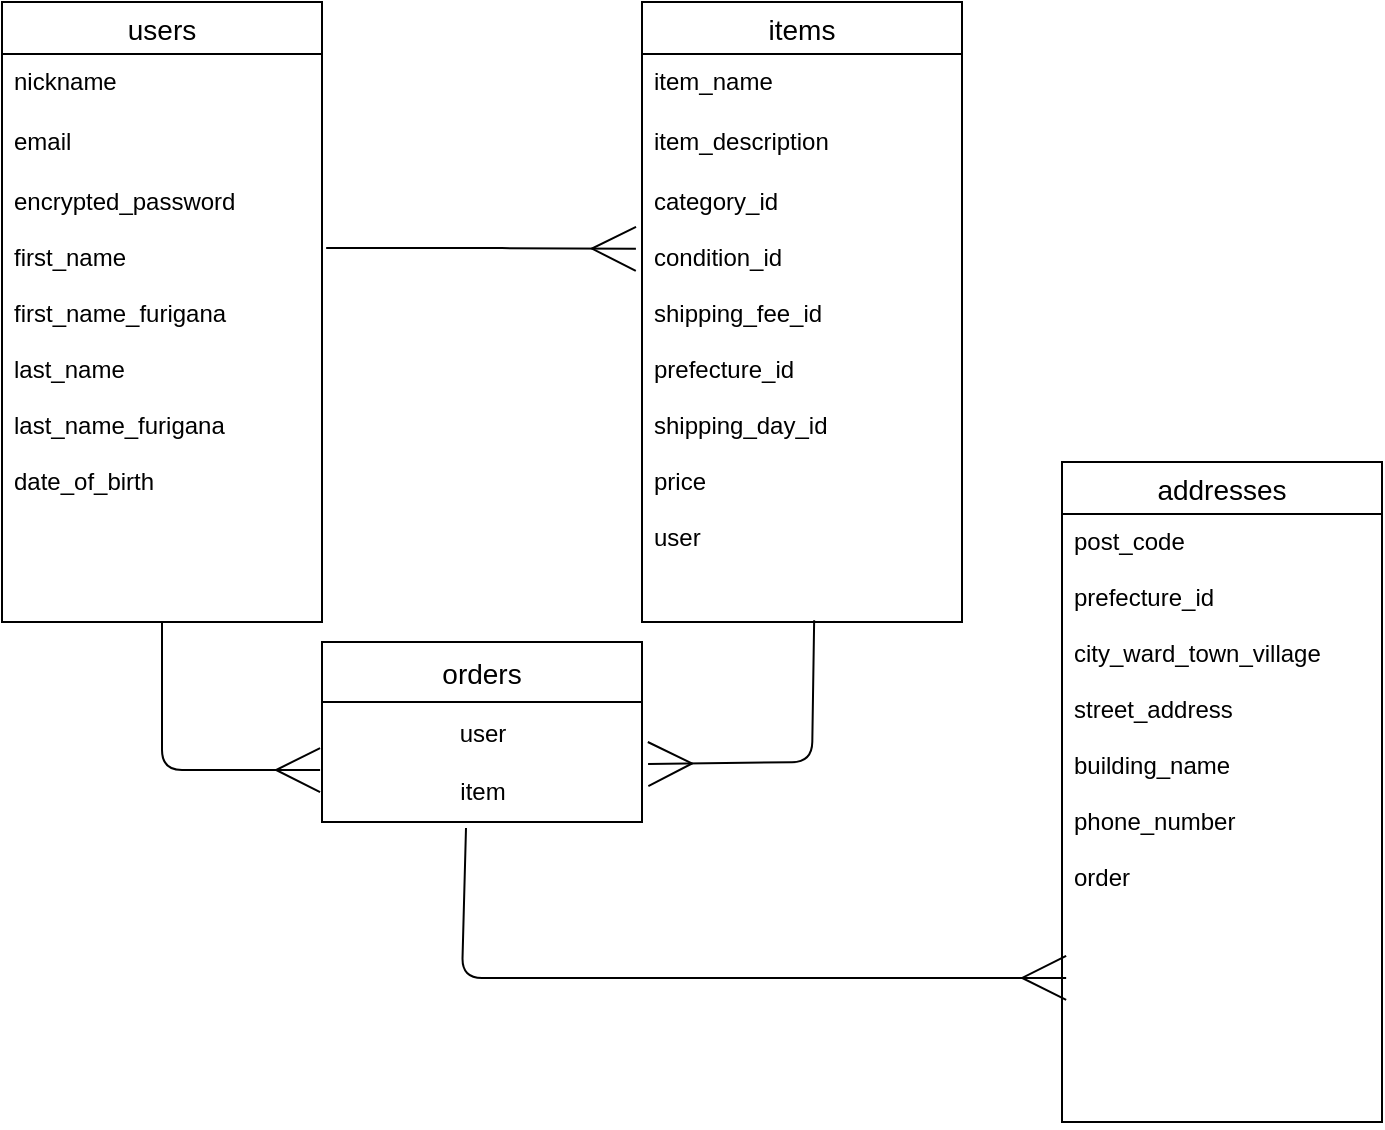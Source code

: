 <mxfile>
    <diagram id="V-IRBs3w7pinZS8A00fv" name="ページ1">
        <mxGraphModel dx="326" dy="629" grid="1" gridSize="10" guides="1" tooltips="1" connect="1" arrows="1" fold="1" page="1" pageScale="1" pageWidth="827" pageHeight="1169" math="0" shadow="0">
            <root>
                <mxCell id="0"/>
                <mxCell id="1" parent="0"/>
                <mxCell id="16" style="edgeStyle=none;html=1;entryX=-0.019;entryY=0.167;entryDx=0;entryDy=0;entryPerimeter=0;endArrow=ERmany;endFill=0;strokeWidth=1;endSize=20;exitX=1.013;exitY=0.165;exitDx=0;exitDy=0;exitPerimeter=0;" edge="1" parent="1" source="5" target="9">
                    <mxGeometry relative="1" as="geometry">
                        <Array as="points">
                            <mxPoint x="280" y="243"/>
                        </Array>
                    </mxGeometry>
                </mxCell>
                <mxCell id="18" style="edgeStyle=none;html=1;entryX=-0.006;entryY=0.267;entryDx=0;entryDy=0;strokeWidth=1;endArrow=ERmany;endFill=0;endSize=20;entryPerimeter=0;" edge="1" parent="1" source="2">
                    <mxGeometry relative="1" as="geometry">
                        <mxPoint x="199.04" y="504.01" as="targetPoint"/>
                        <Array as="points">
                            <mxPoint x="120" y="504"/>
                        </Array>
                    </mxGeometry>
                </mxCell>
                <mxCell id="2" value="users" style="swimlane;fontStyle=0;childLayout=stackLayout;horizontal=1;startSize=26;horizontalStack=0;resizeParent=1;resizeParentMax=0;resizeLast=0;collapsible=1;marginBottom=0;align=center;fontSize=14;" vertex="1" parent="1">
                    <mxGeometry x="40" y="120" width="160" height="310" as="geometry"/>
                </mxCell>
                <mxCell id="3" value="nickname" style="text;strokeColor=none;fillColor=none;spacingLeft=4;spacingRight=4;overflow=hidden;rotatable=0;points=[[0,0.5],[1,0.5]];portConstraint=eastwest;fontSize=12;" vertex="1" parent="2">
                    <mxGeometry y="26" width="160" height="30" as="geometry"/>
                </mxCell>
                <mxCell id="4" value="email" style="text;strokeColor=none;fillColor=none;spacingLeft=4;spacingRight=4;overflow=hidden;rotatable=0;points=[[0,0.5],[1,0.5]];portConstraint=eastwest;fontSize=12;" vertex="1" parent="2">
                    <mxGeometry y="56" width="160" height="30" as="geometry"/>
                </mxCell>
                <mxCell id="5" value="encrypted_password&#10;&#10;first_name&#10;&#10;first_name_furigana&#10;&#10;last_name&#10;&#10;last_name_furigana&#10;&#10;date_of_birth&#10;" style="text;strokeColor=none;fillColor=none;spacingLeft=4;spacingRight=4;overflow=hidden;rotatable=0;points=[[0,0.5],[1,0.5]];portConstraint=eastwest;fontSize=12;" vertex="1" parent="2">
                    <mxGeometry y="86" width="160" height="224" as="geometry"/>
                </mxCell>
                <mxCell id="17" style="edgeStyle=none;html=1;strokeWidth=1;endArrow=ERmany;endFill=0;endSize=20;entryX=1.019;entryY=0.167;entryDx=0;entryDy=0;entryPerimeter=0;exitX=0.538;exitY=0.996;exitDx=0;exitDy=0;exitPerimeter=0;" edge="1" parent="1" source="9">
                    <mxGeometry relative="1" as="geometry">
                        <mxPoint x="445" y="440" as="sourcePoint"/>
                        <mxPoint x="363.04" y="501.01" as="targetPoint"/>
                        <Array as="points">
                            <mxPoint x="445" y="500"/>
                        </Array>
                    </mxGeometry>
                </mxCell>
                <mxCell id="6" value="items" style="swimlane;fontStyle=0;childLayout=stackLayout;horizontal=1;startSize=26;horizontalStack=0;resizeParent=1;resizeParentMax=0;resizeLast=0;collapsible=1;marginBottom=0;align=center;fontSize=14;points=[[0,0,0,0,0],[0,0.25,0,0,0],[0,0.5,0,0,0],[0,0.75,0,0,0],[0,1,0,0,0],[0.25,0,0,0,0],[0.25,1,0,0,0],[0.5,0,0,0,0],[0.5,1,0,0,0],[0.75,0,0,0,0],[0.75,1,0,0,0],[1,0,0,0,0],[1,0.25,0,0,0],[1,0.5,0,0,0],[1,0.75,0,0,0],[1,1,0,0,0]];rotation=0;arcSize=15;" vertex="1" parent="1">
                    <mxGeometry x="360" y="120" width="160" height="310" as="geometry"/>
                </mxCell>
                <mxCell id="7" value="item_name" style="text;strokeColor=none;fillColor=none;spacingLeft=4;spacingRight=4;overflow=hidden;rotatable=0;points=[[0,0.5],[1,0.5]];portConstraint=eastwest;fontSize=12;" vertex="1" parent="6">
                    <mxGeometry y="26" width="160" height="30" as="geometry"/>
                </mxCell>
                <mxCell id="8" value="item_description" style="text;strokeColor=none;fillColor=none;spacingLeft=4;spacingRight=4;overflow=hidden;rotatable=0;points=[[0,0.5],[1,0.5]];portConstraint=eastwest;fontSize=12;" vertex="1" parent="6">
                    <mxGeometry y="56" width="160" height="30" as="geometry"/>
                </mxCell>
                <mxCell id="9" value="category_id&#10;&#10;condition_id&#10;&#10;shipping_fee_id&#10;&#10;prefecture_id&#10;&#10;shipping_day_id&#10;&#10;price&#10;&#10;user&#10;" style="text;strokeColor=none;fillColor=none;spacingLeft=4;spacingRight=4;overflow=hidden;rotatable=0;points=[[0,0.5],[1,0.5]];portConstraint=eastwest;fontSize=12;arcSize=24;" vertex="1" parent="6">
                    <mxGeometry y="86" width="160" height="224" as="geometry"/>
                </mxCell>
                <mxCell id="10" value="orders" style="swimlane;fontStyle=0;childLayout=stackLayout;horizontal=1;startSize=30;horizontalStack=0;resizeParent=1;resizeParentMax=0;resizeLast=0;collapsible=1;marginBottom=0;align=center;fontSize=14;" vertex="1" parent="1">
                    <mxGeometry x="200" y="440" width="160" height="90" as="geometry"/>
                </mxCell>
                <mxCell id="40" value="user&lt;br&gt;&lt;br&gt;item" style="text;html=1;align=center;verticalAlign=middle;resizable=0;points=[];autosize=1;strokeColor=none;fillColor=none;" vertex="1" parent="10">
                    <mxGeometry y="30" width="160" height="60" as="geometry"/>
                </mxCell>
                <mxCell id="23" value="addresses" style="swimlane;fontStyle=0;childLayout=stackLayout;horizontal=1;startSize=26;horizontalStack=0;resizeParent=1;resizeParentMax=0;resizeLast=0;collapsible=1;marginBottom=0;align=center;fontSize=14;" vertex="1" parent="1">
                    <mxGeometry x="570" y="350" width="160" height="330" as="geometry"/>
                </mxCell>
                <mxCell id="26" value="post_code&#10;&#10;prefecture_id&#10;&#10;city_ward_town_village&#10;&#10;street_address&#10;&#10;building_name&#10;&#10;phone_number&#10;&#10;order&#10;&#10;&#10;&#10;" style="text;strokeColor=none;fillColor=none;spacingLeft=4;spacingRight=4;overflow=hidden;rotatable=0;points=[[0,0.5],[1,0.5]];portConstraint=eastwest;fontSize=12;" vertex="1" parent="23">
                    <mxGeometry y="26" width="160" height="304" as="geometry"/>
                </mxCell>
                <mxCell id="42" style="edgeStyle=none;html=1;entryX=0.013;entryY=0.763;entryDx=0;entryDy=0;entryPerimeter=0;strokeWidth=1;endArrow=ERmany;endFill=0;startSize=26;endSize=20;exitX=0.45;exitY=1.05;exitDx=0;exitDy=0;exitPerimeter=0;" edge="1" parent="1" source="40" target="26">
                    <mxGeometry relative="1" as="geometry">
                        <Array as="points">
                            <mxPoint x="270" y="608"/>
                        </Array>
                    </mxGeometry>
                </mxCell>
            </root>
        </mxGraphModel>
    </diagram>
</mxfile>